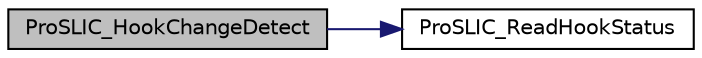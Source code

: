 digraph "ProSLIC_HookChangeDetect"
{
  edge [fontname="Helvetica",fontsize="10",labelfontname="Helvetica",labelfontsize="10"];
  node [fontname="Helvetica",fontsize="10",shape=record];
  rankdir="LR";
  Node1 [label="ProSLIC_HookChangeDetect",height=0.2,width=0.4,color="black", fillcolor="grey75", style="filled", fontcolor="black"];
  Node1 -> Node2 [color="midnightblue",fontsize="10",style="solid",fontname="Helvetica"];
  Node2 [label="ProSLIC_ReadHookStatus",height=0.2,width=0.4,color="black", fillcolor="white", style="filled",URL="$group___s_i_g_n_a_l_i_n_g.html#ga78927961c75f9d2ae03a2081f9c12052",tooltip="Determine hook status. "];
}
